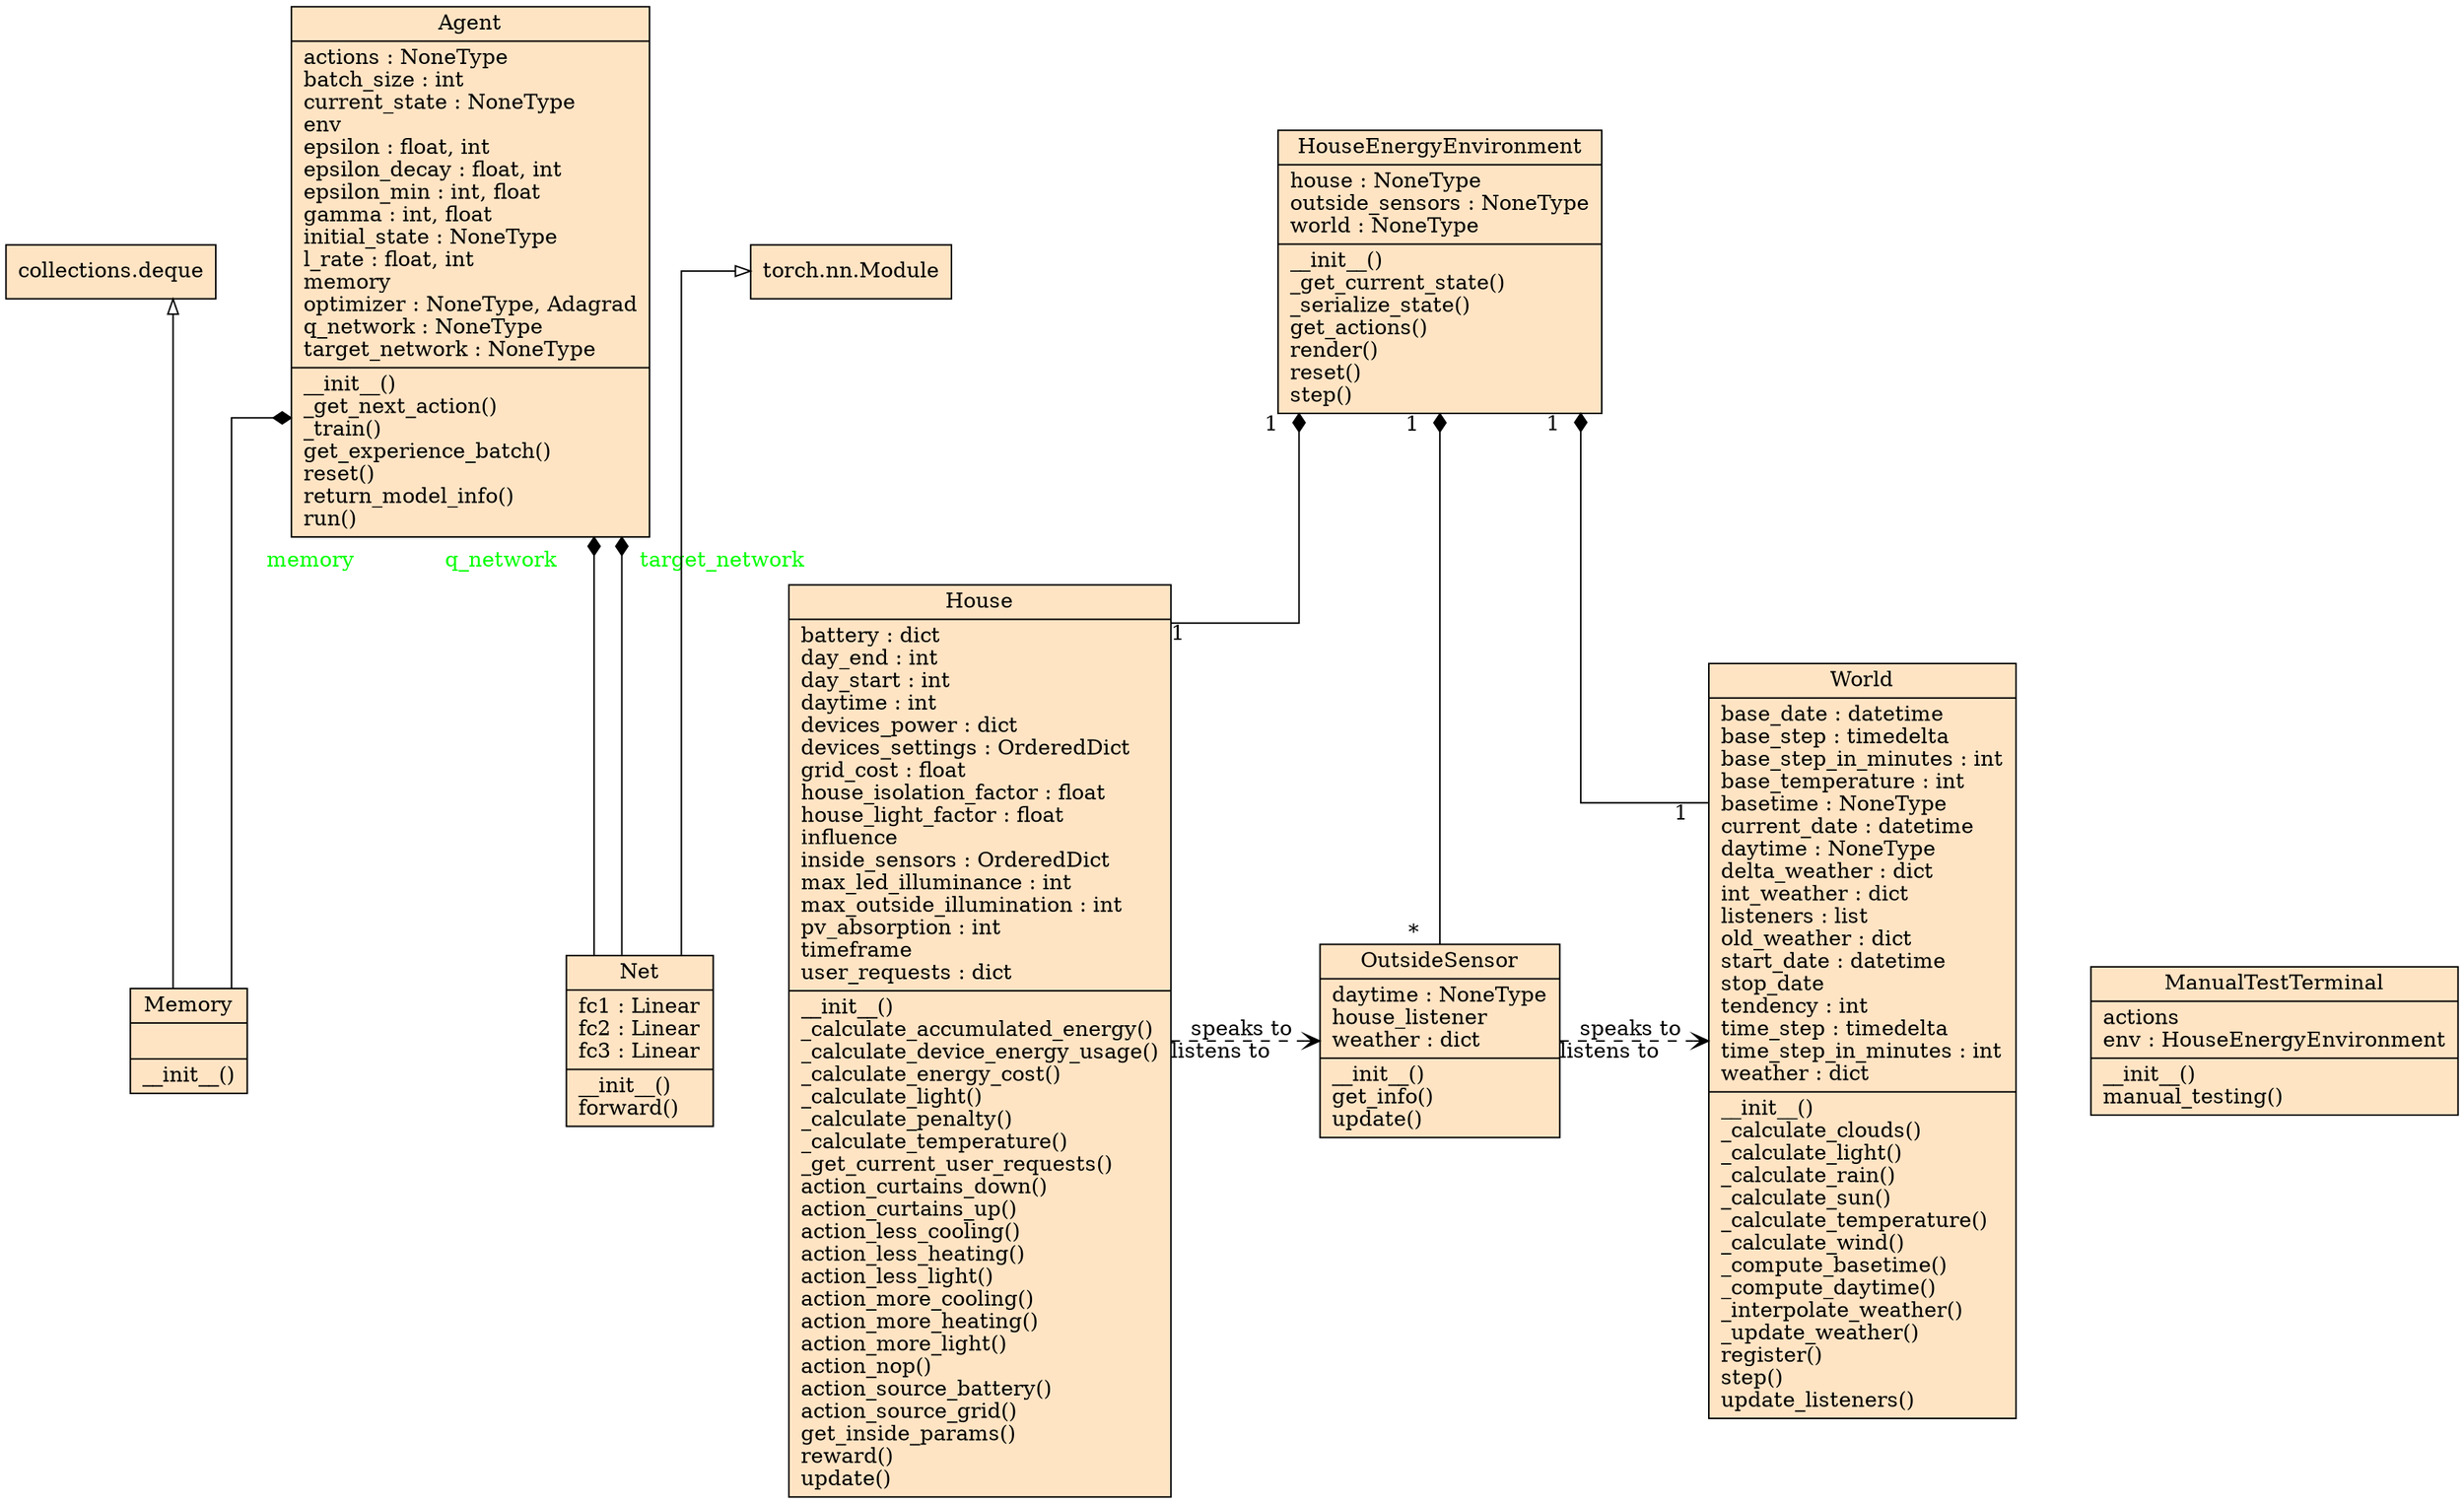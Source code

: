 digraph "classes" {
charset="utf-8"
rankdir=BT
splines = ortho
ranksep=0
nodesep=0.7

subgraph{
node [shape=box, style=filled ,fillcolor=bisque]

"0" [label="{Agent|actions : NoneType\lbatch_size : int\lcurrent_state : NoneType\lenv\lepsilon : float, int\lepsilon_decay : float, int\lepsilon_min : int, float\lgamma : int, float\linitial_state : NoneType\ll_rate : float, int\lmemory\loptimizer : NoneType, Adagrad\lq_network : NoneType\ltarget_network : NoneType\l|__init__()\l_get_next_action()\l_train()\lget_experience_batch()\lreset()\lreturn_model_info()\lrun()\l}", shape="record"];
"1" [label="{House|battery : dict\lday_end : int\lday_start : int\ldaytime : int\ldevices_power : dict\ldevices_settings : OrderedDict\lgrid_cost : float\lhouse_isolation_factor : float\lhouse_light_factor : float\linfluence\linside_sensors : OrderedDict\lmax_led_illuminance : int\lmax_outside_illumination : int\lpv_absorption : int\ltimeframe\luser_requests : dict\l|__init__()\l_calculate_accumulated_energy()\l_calculate_device_energy_usage()\l_calculate_energy_cost()\l_calculate_light()\l_calculate_penalty()\l_calculate_temperature()\l_get_current_user_requests()\laction_curtains_down()\laction_curtains_up()\laction_less_cooling()\laction_less_heating()\laction_less_light()\laction_more_cooling()\laction_more_heating()\laction_more_light()\laction_nop()\laction_source_battery()\laction_source_grid()\lget_inside_params()\lreward()\lupdate()\l}", shape="record"];
"2" [label="{HouseEnergyEnvironment|house : NoneType\loutside_sensors : NoneType\lworld : NoneType\l|__init__()\l_get_current_state()\l_serialize_state()\lget_actions()\lrender()\lreset()\lstep()\l}", shape="record"];
"3" [label="{ManualTestTerminal|actions\lenv : HouseEnergyEnvironment\l|__init__()\lmanual_testing()\l}", shape="record"];
"4" [label="{Memory|\l|__init__()\l}", shape="record"];
"5" [label="{Net|fc1 : Linear\lfc2 : Linear\lfc3 : Linear\l|__init__()\lforward()\l}", shape="record"];
"6" [label="{OutsideSensor|daytime : NoneType\lhouse_listener\lweather : dict\l|__init__()\lget_info()\lupdate()\l}", shape="record"];
"7" [label="{World|base_date : datetime\lbase_step : timedelta\lbase_step_in_minutes : int\lbase_temperature : int\lbasetime : NoneType\lcurrent_date : datetime\ldaytime : NoneType\ldelta_weather : dict\lint_weather : dict\llisteners : list\lold_weather : dict\lstart_date : datetime\lstop_date\ltendency : int\ltime_step : timedelta\ltime_step_in_minutes : int\lweather : dict\l|__init__()\l_calculate_clouds()\l_calculate_light()\l_calculate_rain()\l_calculate_sun()\l_calculate_temperature()\l_calculate_wind()\l_compute_basetime()\l_compute_daytime()\l_interpolate_weather()\l_update_weather()\lregister()\lstep()\lupdate_listeners()\l}", shape="record"];
"8" [label="{collections.deque}", shape="record"];
"9" [label="{torch.nn.Module}", shape="record"];

"4" -> "8" [arrowhead = empty]
"5" -> "9" [arrowhead = empty]

"4" -> "0" [arrowhead="diamond", arrowtail="none", fontcolor="green", label="memory", style="solid"];
"5" -> "0" [arrowhead="diamond", arrowtail="none", fontcolor="green", label="q_network", style="solid"];
"5" -> "0" [arrowhead="diamond", arrowtail="none", fontcolor="green", label="target_network", style="solid"];
    
"1" -> "2" [arrowhead = diamond, headlabel = "1   ", taillabel = "1   "]
"6" -> "2" [arrowhead = diamond, headlabel = "1   ", taillabel = "*   "]
"7" -> "2" [arrowhead = diamond, headlabel = "1   ", taillabel = "1   "]
    
"1" -> "6" [arrowhead = vee, headlabel = "speaks to    " , taillabel = "listens to    ", style = "dashed"]
"6" -> "7" [arrowhead = vee, headlabel = "speaks to    " , taillabel = "listens to    ", style = "dashed"]

{rank = same; 0; 2; }
{rank = same; 4; 5; 7; 1; 6;}
}
}

